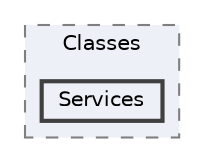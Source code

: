 digraph "app/Http/Classes/Services"
{
 // LATEX_PDF_SIZE
  bgcolor="transparent";
  edge [fontname=Helvetica,fontsize=10,labelfontname=Helvetica,labelfontsize=10];
  node [fontname=Helvetica,fontsize=10,shape=box,height=0.2,width=0.4];
  compound=true
  subgraph clusterdir_3d4ee0cb88557888526b7ac0acf65c3b {
    graph [ bgcolor="#edf0f7", pencolor="grey50", label="Classes", fontname=Helvetica,fontsize=10 style="filled,dashed", URL="dir_3d4ee0cb88557888526b7ac0acf65c3b.html",tooltip=""]
  dir_31d727cdc0b4b9b75dc4068635a9ea5f [label="Services", fillcolor="#edf0f7", color="grey25", style="filled,bold", URL="dir_31d727cdc0b4b9b75dc4068635a9ea5f.html",tooltip=""];
  }
}
